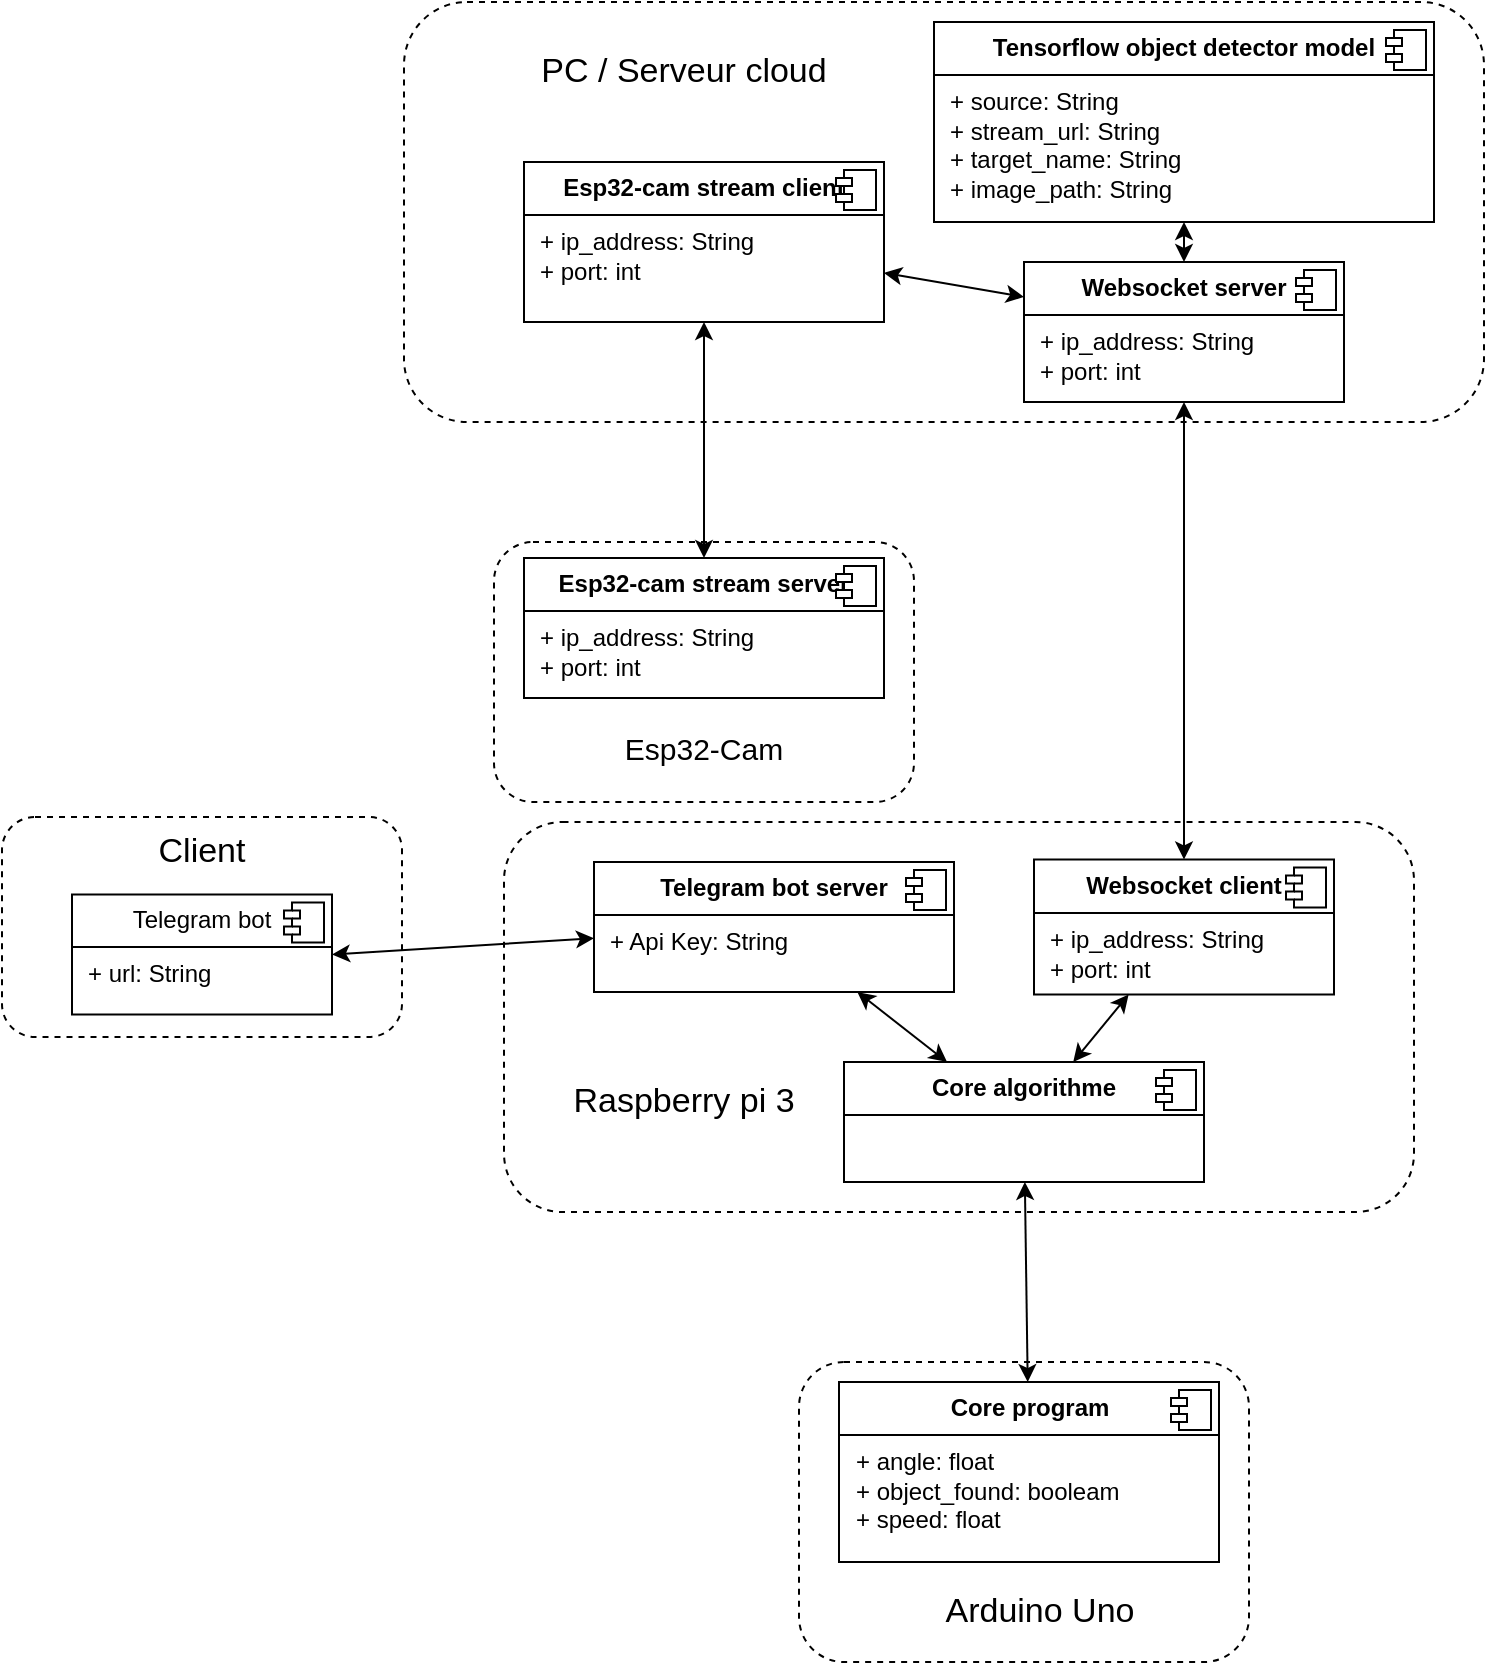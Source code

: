 <mxfile version="26.0.10">
  <diagram name="Page-1" id="MxZaip8Lkqmx8Y-5J4UL">
    <mxGraphModel dx="1364" dy="759" grid="1" gridSize="10" guides="1" tooltips="1" connect="1" arrows="1" fold="1" page="1" pageScale="1" pageWidth="827" pageHeight="1169" math="0" shadow="0">
      <root>
        <mxCell id="0" />
        <mxCell id="1" parent="0" />
        <mxCell id="SH3TEGv6jWpeI2iRywyq-2" value="" style="rounded=1;whiteSpace=wrap;html=1;dashed=1;" vertex="1" parent="1">
          <mxGeometry x="280" y="470" width="455" height="195" as="geometry" />
        </mxCell>
        <mxCell id="SH3TEGv6jWpeI2iRywyq-7" value="" style="endArrow=classic;startArrow=classic;html=1;rounded=0;" edge="1" parent="1" source="SH3TEGv6jWpeI2iRywyq-25" target="SH3TEGv6jWpeI2iRywyq-23">
          <mxGeometry width="50" height="50" relative="1" as="geometry">
            <mxPoint x="441.579" y="605" as="sourcePoint" />
            <mxPoint x="406.562" y="570" as="targetPoint" />
          </mxGeometry>
        </mxCell>
        <mxCell id="SH3TEGv6jWpeI2iRywyq-8" value="" style="endArrow=classic;startArrow=classic;html=1;rounded=0;" edge="1" parent="1" source="SH3TEGv6jWpeI2iRywyq-25" target="SH3TEGv6jWpeI2iRywyq-21">
          <mxGeometry width="50" height="50" relative="1" as="geometry">
            <mxPoint x="507.5" y="605" as="sourcePoint" />
            <mxPoint x="556" y="535" as="targetPoint" />
          </mxGeometry>
        </mxCell>
        <mxCell id="SH3TEGv6jWpeI2iRywyq-11" value="" style="rounded=1;whiteSpace=wrap;html=1;dashed=1;" vertex="1" parent="1">
          <mxGeometry x="230" y="60" width="540" height="210" as="geometry" />
        </mxCell>
        <mxCell id="SH3TEGv6jWpeI2iRywyq-15" value="&lt;p style=&quot;margin:0px;margin-top:6px;text-align:center;&quot;&gt;&lt;b&gt;Websocket server&lt;/b&gt;&lt;/p&gt;&lt;hr size=&quot;1&quot; style=&quot;border-style:solid;&quot;&gt;&lt;p style=&quot;margin:0px;margin-left:8px;&quot;&gt;+ ip_address: String&lt;br&gt;+ port: int&lt;/p&gt;" style="align=left;overflow=fill;html=1;dropTarget=0;whiteSpace=wrap;" vertex="1" parent="1">
          <mxGeometry x="540" y="190" width="160" height="70" as="geometry" />
        </mxCell>
        <mxCell id="SH3TEGv6jWpeI2iRywyq-16" value="" style="shape=component;jettyWidth=8;jettyHeight=4;" vertex="1" parent="SH3TEGv6jWpeI2iRywyq-15">
          <mxGeometry x="1" width="20" height="20" relative="1" as="geometry">
            <mxPoint x="-24" y="4" as="offset" />
          </mxGeometry>
        </mxCell>
        <mxCell id="SH3TEGv6jWpeI2iRywyq-17" value="&lt;p style=&quot;margin:0px;margin-top:6px;text-align:center;&quot;&gt;&lt;b&gt;Tensorflow object detector model&lt;/b&gt;&lt;/p&gt;&lt;hr size=&quot;1&quot; style=&quot;border-style:solid;&quot;&gt;&lt;p style=&quot;margin:0px;margin-left:8px;&quot;&gt;+ source: String&lt;br&gt;+ stream_url: String&lt;/p&gt;&lt;p style=&quot;margin:0px;margin-left:8px;&quot;&gt;+ target_name: String&lt;/p&gt;&lt;p style=&quot;margin:0px;margin-left:8px;&quot;&gt;+ image_path: String&lt;/p&gt;" style="align=left;overflow=fill;html=1;dropTarget=0;whiteSpace=wrap;" vertex="1" parent="1">
          <mxGeometry x="495" y="70" width="250" height="100" as="geometry" />
        </mxCell>
        <mxCell id="SH3TEGv6jWpeI2iRywyq-18" value="" style="shape=component;jettyWidth=8;jettyHeight=4;" vertex="1" parent="SH3TEGv6jWpeI2iRywyq-17">
          <mxGeometry x="1" width="20" height="20" relative="1" as="geometry">
            <mxPoint x="-24" y="4" as="offset" />
          </mxGeometry>
        </mxCell>
        <mxCell id="SH3TEGv6jWpeI2iRywyq-19" value="&lt;p style=&quot;margin:0px;margin-top:6px;text-align:center;&quot;&gt;&lt;b&gt;Esp32-cam stream client&lt;/b&gt;&lt;/p&gt;&lt;hr size=&quot;1&quot; style=&quot;border-style:solid;&quot;&gt;&lt;p style=&quot;margin:0px;margin-left:8px;&quot;&gt;+ ip_address: String&lt;br&gt;+ port: int&lt;/p&gt;" style="align=left;overflow=fill;html=1;dropTarget=0;whiteSpace=wrap;" vertex="1" parent="1">
          <mxGeometry x="290" y="140" width="180" height="80" as="geometry" />
        </mxCell>
        <mxCell id="SH3TEGv6jWpeI2iRywyq-20" value="" style="shape=component;jettyWidth=8;jettyHeight=4;" vertex="1" parent="SH3TEGv6jWpeI2iRywyq-19">
          <mxGeometry x="1" width="20" height="20" relative="1" as="geometry">
            <mxPoint x="-24" y="4" as="offset" />
          </mxGeometry>
        </mxCell>
        <mxCell id="SH3TEGv6jWpeI2iRywyq-21" value="&lt;p style=&quot;margin:0px;margin-top:6px;text-align:center;&quot;&gt;&lt;b&gt;Websocket client&lt;/b&gt;&lt;/p&gt;&lt;hr size=&quot;1&quot; style=&quot;border-style:solid;&quot;&gt;&lt;p style=&quot;margin:0px;margin-left:8px;&quot;&gt;+ ip_address: String&lt;br&gt;+ port: int&lt;/p&gt;" style="align=left;overflow=fill;html=1;dropTarget=0;whiteSpace=wrap;" vertex="1" parent="1">
          <mxGeometry x="545" y="488.75" width="150" height="67.5" as="geometry" />
        </mxCell>
        <mxCell id="SH3TEGv6jWpeI2iRywyq-22" value="" style="shape=component;jettyWidth=8;jettyHeight=4;" vertex="1" parent="SH3TEGv6jWpeI2iRywyq-21">
          <mxGeometry x="1" width="20" height="20" relative="1" as="geometry">
            <mxPoint x="-24" y="4" as="offset" />
          </mxGeometry>
        </mxCell>
        <mxCell id="SH3TEGv6jWpeI2iRywyq-23" value="&lt;p style=&quot;margin:0px;margin-top:6px;text-align:center;&quot;&gt;&lt;b&gt;Telegram bot server&lt;/b&gt;&lt;/p&gt;&lt;hr size=&quot;1&quot; style=&quot;border-style:solid;&quot;&gt;&lt;p style=&quot;margin:0px;margin-left:8px;&quot;&gt;+ Api Key: String&lt;br&gt;&lt;/p&gt;" style="align=left;overflow=fill;html=1;dropTarget=0;whiteSpace=wrap;" vertex="1" parent="1">
          <mxGeometry x="325" y="490" width="180" height="65" as="geometry" />
        </mxCell>
        <mxCell id="SH3TEGv6jWpeI2iRywyq-24" value="" style="shape=component;jettyWidth=8;jettyHeight=4;" vertex="1" parent="SH3TEGv6jWpeI2iRywyq-23">
          <mxGeometry x="1" width="20" height="20" relative="1" as="geometry">
            <mxPoint x="-24" y="4" as="offset" />
          </mxGeometry>
        </mxCell>
        <mxCell id="SH3TEGv6jWpeI2iRywyq-25" value="&lt;p style=&quot;margin:0px;margin-top:6px;text-align:center;&quot;&gt;&lt;b&gt;Core algorithme&lt;/b&gt;&lt;/p&gt;&lt;hr size=&quot;1&quot; style=&quot;border-style:solid;&quot;&gt;&lt;p style=&quot;margin:0px;margin-left:8px;&quot;&gt;&lt;br&gt;&lt;br&gt;&lt;/p&gt;" style="align=left;overflow=fill;html=1;dropTarget=0;whiteSpace=wrap;" vertex="1" parent="1">
          <mxGeometry x="450" y="590" width="180" height="60" as="geometry" />
        </mxCell>
        <mxCell id="SH3TEGv6jWpeI2iRywyq-26" value="" style="shape=component;jettyWidth=8;jettyHeight=4;" vertex="1" parent="SH3TEGv6jWpeI2iRywyq-25">
          <mxGeometry x="1" width="20" height="20" relative="1" as="geometry">
            <mxPoint x="-24" y="4" as="offset" />
          </mxGeometry>
        </mxCell>
        <mxCell id="SH3TEGv6jWpeI2iRywyq-27" value="" style="endArrow=classic;startArrow=classic;html=1;rounded=0;exitX=0;exitY=0.25;exitDx=0;exitDy=0;" edge="1" parent="1" source="SH3TEGv6jWpeI2iRywyq-15" target="SH3TEGv6jWpeI2iRywyq-19">
          <mxGeometry width="50" height="50" relative="1" as="geometry">
            <mxPoint x="470" y="260" as="sourcePoint" />
            <mxPoint x="520" y="201" as="targetPoint" />
          </mxGeometry>
        </mxCell>
        <mxCell id="SH3TEGv6jWpeI2iRywyq-28" value="" style="endArrow=classic;startArrow=classic;html=1;rounded=0;" edge="1" parent="1" source="SH3TEGv6jWpeI2iRywyq-15" target="SH3TEGv6jWpeI2iRywyq-17">
          <mxGeometry width="50" height="50" relative="1" as="geometry">
            <mxPoint x="550" y="218" as="sourcePoint" />
            <mxPoint x="480" y="205" as="targetPoint" />
          </mxGeometry>
        </mxCell>
        <mxCell id="SH3TEGv6jWpeI2iRywyq-29" value="" style="rounded=1;whiteSpace=wrap;html=1;dashed=1;" vertex="1" parent="1">
          <mxGeometry x="275" y="330" width="210" height="130" as="geometry" />
        </mxCell>
        <mxCell id="SH3TEGv6jWpeI2iRywyq-30" value="&lt;p style=&quot;margin:0px;margin-top:6px;text-align:center;&quot;&gt;&lt;b&gt;Esp32-cam stream server&lt;/b&gt;&lt;/p&gt;&lt;hr size=&quot;1&quot; style=&quot;border-style:solid;&quot;&gt;&lt;p style=&quot;margin:0px;margin-left:8px;&quot;&gt;+ ip_address: String&lt;br&gt;+ port: int&lt;span style=&quot;background-color: transparent; color: light-dark(rgb(0, 0, 0), rgb(255, 255, 255));&quot;&gt;&amp;nbsp;&lt;/span&gt;&lt;/p&gt;" style="align=left;overflow=fill;html=1;dropTarget=0;whiteSpace=wrap;" vertex="1" parent="1">
          <mxGeometry x="290" y="338" width="180" height="70" as="geometry" />
        </mxCell>
        <mxCell id="SH3TEGv6jWpeI2iRywyq-31" value="" style="shape=component;jettyWidth=8;jettyHeight=4;" vertex="1" parent="SH3TEGv6jWpeI2iRywyq-30">
          <mxGeometry x="1" width="20" height="20" relative="1" as="geometry">
            <mxPoint x="-24" y="4" as="offset" />
          </mxGeometry>
        </mxCell>
        <mxCell id="SH3TEGv6jWpeI2iRywyq-32" value="" style="rounded=1;whiteSpace=wrap;html=1;dashed=1;" vertex="1" parent="1">
          <mxGeometry x="427.5" y="740" width="225" height="150" as="geometry" />
        </mxCell>
        <mxCell id="SH3TEGv6jWpeI2iRywyq-36" value="" style="rounded=1;whiteSpace=wrap;html=1;dashed=1;" vertex="1" parent="1">
          <mxGeometry x="29" y="467.5" width="200" height="110" as="geometry" />
        </mxCell>
        <mxCell id="SH3TEGv6jWpeI2iRywyq-38" value="&lt;p style=&quot;margin:0px;margin-top:6px;text-align:center;&quot;&gt;Telegram bot&lt;/p&gt;&lt;hr size=&quot;1&quot; style=&quot;border-style:solid;&quot;&gt;&lt;p style=&quot;margin:0px;margin-left:8px;&quot;&gt;+ url: String&lt;br&gt;&lt;/p&gt;" style="align=left;overflow=fill;html=1;dropTarget=0;whiteSpace=wrap;" vertex="1" parent="1">
          <mxGeometry x="64" y="506.25" width="130" height="60" as="geometry" />
        </mxCell>
        <mxCell id="SH3TEGv6jWpeI2iRywyq-39" value="" style="shape=component;jettyWidth=8;jettyHeight=4;" vertex="1" parent="SH3TEGv6jWpeI2iRywyq-38">
          <mxGeometry x="1" width="20" height="20" relative="1" as="geometry">
            <mxPoint x="-24" y="4" as="offset" />
          </mxGeometry>
        </mxCell>
        <mxCell id="SH3TEGv6jWpeI2iRywyq-40" value="" style="endArrow=classic;startArrow=classic;html=1;rounded=0;entryX=1;entryY=0.5;entryDx=0;entryDy=0;" edge="1" parent="1" source="SH3TEGv6jWpeI2iRywyq-23" target="SH3TEGv6jWpeI2iRywyq-38">
          <mxGeometry width="50" height="50" relative="1" as="geometry">
            <mxPoint x="390" y="610" as="sourcePoint" />
            <mxPoint x="440" y="560" as="targetPoint" />
          </mxGeometry>
        </mxCell>
        <mxCell id="SH3TEGv6jWpeI2iRywyq-41" value="" style="endArrow=classic;startArrow=classic;html=1;rounded=0;" edge="1" parent="1" source="SH3TEGv6jWpeI2iRywyq-19" target="SH3TEGv6jWpeI2iRywyq-30">
          <mxGeometry width="50" height="50" relative="1" as="geometry">
            <mxPoint x="390" y="610" as="sourcePoint" />
            <mxPoint x="440" y="560" as="targetPoint" />
          </mxGeometry>
        </mxCell>
        <mxCell id="SH3TEGv6jWpeI2iRywyq-42" value="" style="endArrow=classic;startArrow=classic;html=1;rounded=0;" edge="1" parent="1" source="SH3TEGv6jWpeI2iRywyq-21" target="SH3TEGv6jWpeI2iRywyq-15">
          <mxGeometry width="50" height="50" relative="1" as="geometry">
            <mxPoint x="390" y="610" as="sourcePoint" />
            <mxPoint x="440" y="560" as="targetPoint" />
          </mxGeometry>
        </mxCell>
        <mxCell id="SH3TEGv6jWpeI2iRywyq-43" value="&lt;font style=&quot;font-size: 17px;&quot;&gt;Client&lt;/font&gt;" style="rounded=1;whiteSpace=wrap;html=1;strokeColor=#FFFFFF;" vertex="1" parent="1">
          <mxGeometry x="89" y="469.5" width="80" height="30" as="geometry" />
        </mxCell>
        <mxCell id="SH3TEGv6jWpeI2iRywyq-46" value="&lt;font style=&quot;font-size: 17px;&quot;&gt;PC / Serveur cloud&lt;/font&gt;" style="rounded=1;whiteSpace=wrap;html=1;strokeColor=#FFFFFF;" vertex="1" parent="1">
          <mxGeometry x="280" y="80" width="180" height="30" as="geometry" />
        </mxCell>
        <mxCell id="SH3TEGv6jWpeI2iRywyq-47" value="&lt;span style=&quot;font-size: 15px;&quot;&gt;Esp32-Cam&lt;/span&gt;" style="rounded=1;whiteSpace=wrap;html=1;strokeColor=#FFFFFF;" vertex="1" parent="1">
          <mxGeometry x="315" y="418" width="130" height="30" as="geometry" />
        </mxCell>
        <mxCell id="SH3TEGv6jWpeI2iRywyq-48" value="&lt;font style=&quot;font-size: 17px;&quot;&gt;Raspberry pi 3&lt;/font&gt;" style="rounded=1;whiteSpace=wrap;html=1;strokeColor=#FFFFFF;" vertex="1" parent="1">
          <mxGeometry x="295" y="595" width="150" height="30" as="geometry" />
        </mxCell>
        <mxCell id="SH3TEGv6jWpeI2iRywyq-49" value="&lt;span style=&quot;font-size: 17px;&quot;&gt;Arduino Uno&lt;/span&gt;" style="rounded=1;whiteSpace=wrap;html=1;strokeColor=#FFFFFF;" vertex="1" parent="1">
          <mxGeometry x="472.5" y="850" width="150" height="30" as="geometry" />
        </mxCell>
        <mxCell id="SH3TEGv6jWpeI2iRywyq-50" value="&lt;p style=&quot;margin:0px;margin-top:6px;text-align:center;&quot;&gt;&lt;b&gt;Core program&lt;/b&gt;&lt;/p&gt;&lt;hr size=&quot;1&quot; style=&quot;border-style:solid;&quot;&gt;&lt;p style=&quot;margin:0px;margin-left:8px;&quot;&gt;+ angle: float&lt;br&gt;+ object_found: booleam&lt;/p&gt;&lt;p style=&quot;margin:0px;margin-left:8px;&quot;&gt;+ speed: float&lt;/p&gt;" style="align=left;overflow=fill;html=1;dropTarget=0;whiteSpace=wrap;" vertex="1" parent="1">
          <mxGeometry x="447.5" y="750" width="190" height="90" as="geometry" />
        </mxCell>
        <mxCell id="SH3TEGv6jWpeI2iRywyq-51" value="" style="shape=component;jettyWidth=8;jettyHeight=4;" vertex="1" parent="SH3TEGv6jWpeI2iRywyq-50">
          <mxGeometry x="1" width="20" height="20" relative="1" as="geometry">
            <mxPoint x="-24" y="4" as="offset" />
          </mxGeometry>
        </mxCell>
        <mxCell id="SH3TEGv6jWpeI2iRywyq-52" value="" style="endArrow=classic;startArrow=classic;html=1;rounded=0;" edge="1" parent="1" source="SH3TEGv6jWpeI2iRywyq-25" target="SH3TEGv6jWpeI2iRywyq-50">
          <mxGeometry width="50" height="50" relative="1" as="geometry">
            <mxPoint x="523" y="660" as="sourcePoint" />
            <mxPoint x="441" y="750" as="targetPoint" />
          </mxGeometry>
        </mxCell>
      </root>
    </mxGraphModel>
  </diagram>
</mxfile>
